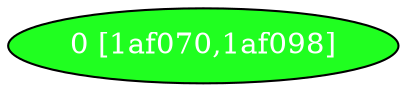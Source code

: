 diGraph libnss3{
	libnss3_0  [style=filled fillcolor="#20FF20" fontcolor="#ffffff" shape=oval label="0 [1af070,1af098]"]


}